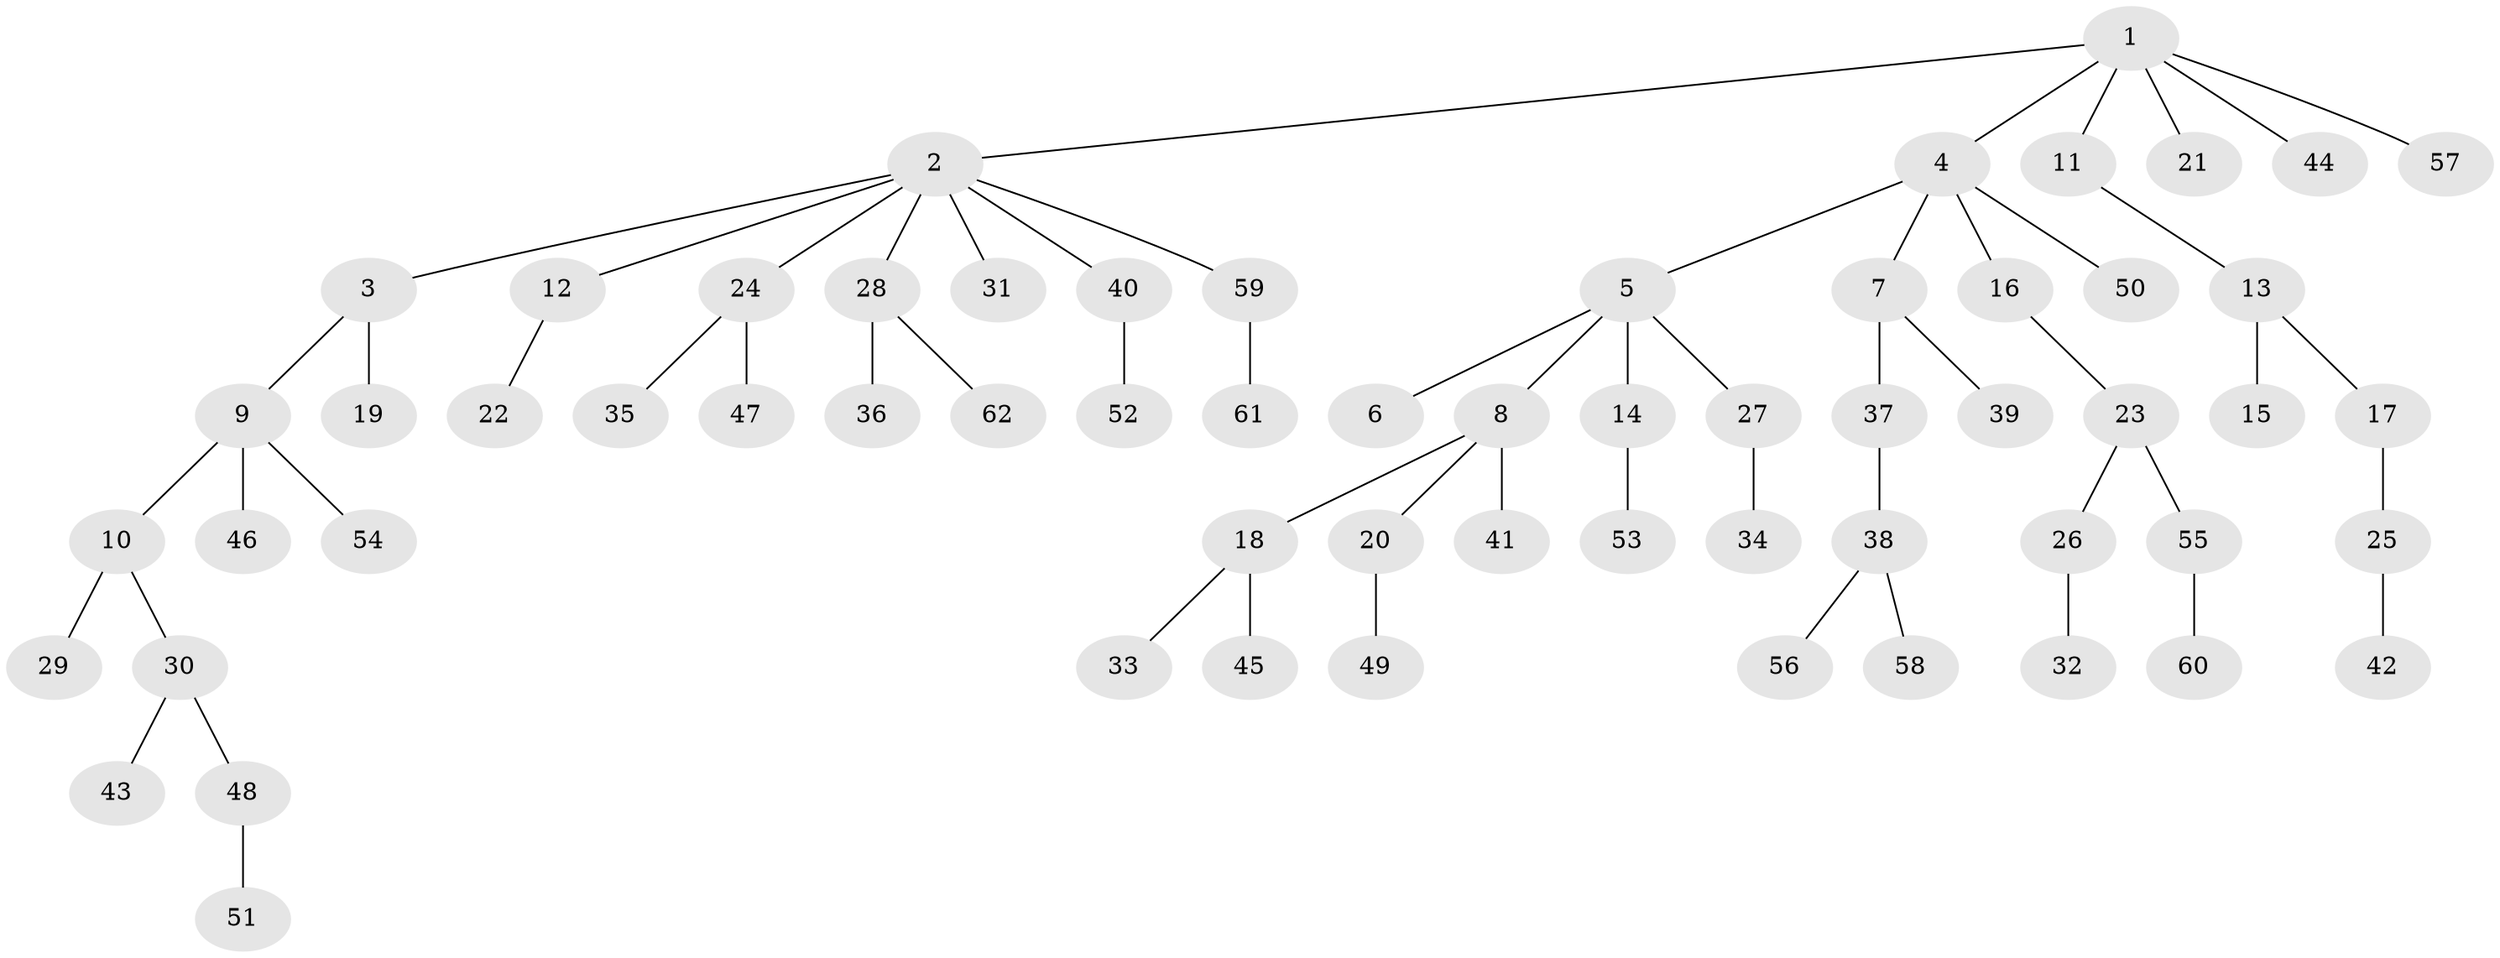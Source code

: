 // Generated by graph-tools (version 1.1) at 2025/15/03/09/25 04:15:36]
// undirected, 62 vertices, 61 edges
graph export_dot {
graph [start="1"]
  node [color=gray90,style=filled];
  1;
  2;
  3;
  4;
  5;
  6;
  7;
  8;
  9;
  10;
  11;
  12;
  13;
  14;
  15;
  16;
  17;
  18;
  19;
  20;
  21;
  22;
  23;
  24;
  25;
  26;
  27;
  28;
  29;
  30;
  31;
  32;
  33;
  34;
  35;
  36;
  37;
  38;
  39;
  40;
  41;
  42;
  43;
  44;
  45;
  46;
  47;
  48;
  49;
  50;
  51;
  52;
  53;
  54;
  55;
  56;
  57;
  58;
  59;
  60;
  61;
  62;
  1 -- 2;
  1 -- 4;
  1 -- 11;
  1 -- 21;
  1 -- 44;
  1 -- 57;
  2 -- 3;
  2 -- 12;
  2 -- 24;
  2 -- 28;
  2 -- 31;
  2 -- 40;
  2 -- 59;
  3 -- 9;
  3 -- 19;
  4 -- 5;
  4 -- 7;
  4 -- 16;
  4 -- 50;
  5 -- 6;
  5 -- 8;
  5 -- 14;
  5 -- 27;
  7 -- 37;
  7 -- 39;
  8 -- 18;
  8 -- 20;
  8 -- 41;
  9 -- 10;
  9 -- 46;
  9 -- 54;
  10 -- 29;
  10 -- 30;
  11 -- 13;
  12 -- 22;
  13 -- 15;
  13 -- 17;
  14 -- 53;
  16 -- 23;
  17 -- 25;
  18 -- 33;
  18 -- 45;
  20 -- 49;
  23 -- 26;
  23 -- 55;
  24 -- 35;
  24 -- 47;
  25 -- 42;
  26 -- 32;
  27 -- 34;
  28 -- 36;
  28 -- 62;
  30 -- 43;
  30 -- 48;
  37 -- 38;
  38 -- 56;
  38 -- 58;
  40 -- 52;
  48 -- 51;
  55 -- 60;
  59 -- 61;
}
